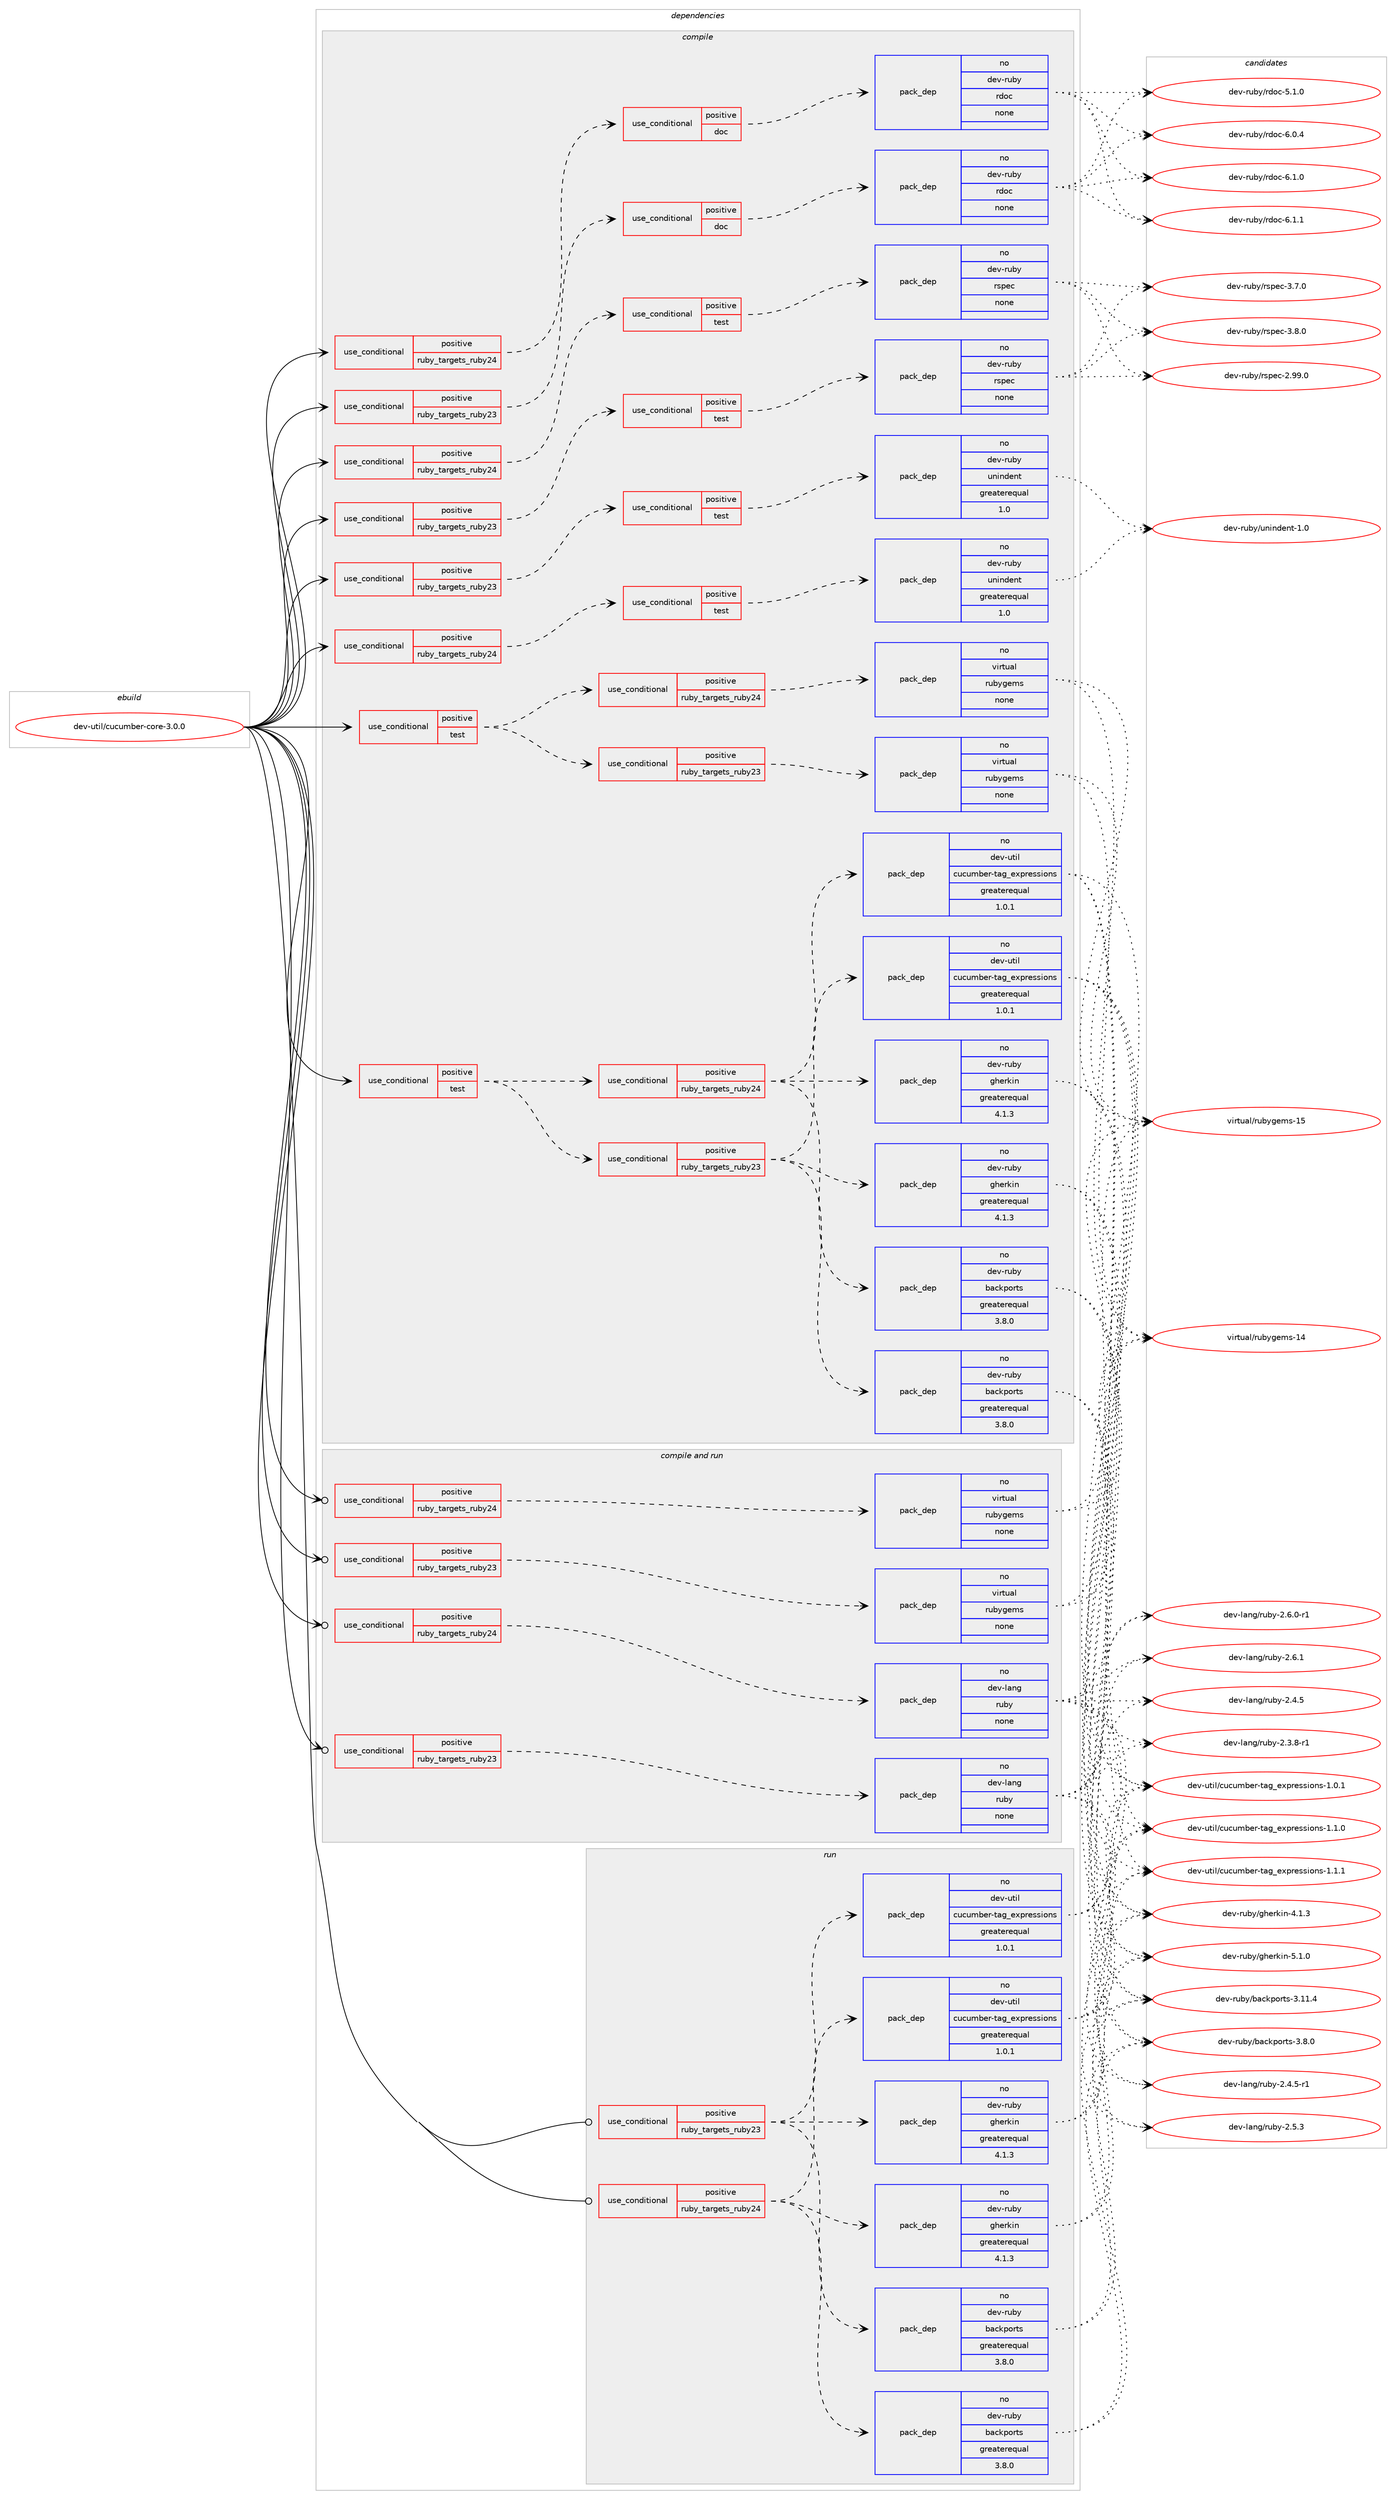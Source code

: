 digraph prolog {

# *************
# Graph options
# *************

newrank=true;
concentrate=true;
compound=true;
graph [rankdir=LR,fontname=Helvetica,fontsize=10,ranksep=1.5];#, ranksep=2.5, nodesep=0.2];
edge  [arrowhead=vee];
node  [fontname=Helvetica,fontsize=10];

# **********
# The ebuild
# **********

subgraph cluster_leftcol {
color=gray;
rank=same;
label=<<i>ebuild</i>>;
id [label="dev-util/cucumber-core-3.0.0", color=red, width=4, href="../dev-util/cucumber-core-3.0.0.svg"];
}

# ****************
# The dependencies
# ****************

subgraph cluster_midcol {
color=gray;
label=<<i>dependencies</i>>;
subgraph cluster_compile {
fillcolor="#eeeeee";
style=filled;
label=<<i>compile</i>>;
subgraph cond423698 {
dependency1543326 [label=<<TABLE BORDER="0" CELLBORDER="1" CELLSPACING="0" CELLPADDING="4"><TR><TD ROWSPAN="3" CELLPADDING="10">use_conditional</TD></TR><TR><TD>positive</TD></TR><TR><TD>ruby_targets_ruby23</TD></TR></TABLE>>, shape=none, color=red];
subgraph cond423699 {
dependency1543327 [label=<<TABLE BORDER="0" CELLBORDER="1" CELLSPACING="0" CELLPADDING="4"><TR><TD ROWSPAN="3" CELLPADDING="10">use_conditional</TD></TR><TR><TD>positive</TD></TR><TR><TD>doc</TD></TR></TABLE>>, shape=none, color=red];
subgraph pack1096007 {
dependency1543328 [label=<<TABLE BORDER="0" CELLBORDER="1" CELLSPACING="0" CELLPADDING="4" WIDTH="220"><TR><TD ROWSPAN="6" CELLPADDING="30">pack_dep</TD></TR><TR><TD WIDTH="110">no</TD></TR><TR><TD>dev-ruby</TD></TR><TR><TD>rdoc</TD></TR><TR><TD>none</TD></TR><TR><TD></TD></TR></TABLE>>, shape=none, color=blue];
}
dependency1543327:e -> dependency1543328:w [weight=20,style="dashed",arrowhead="vee"];
}
dependency1543326:e -> dependency1543327:w [weight=20,style="dashed",arrowhead="vee"];
}
id:e -> dependency1543326:w [weight=20,style="solid",arrowhead="vee"];
subgraph cond423700 {
dependency1543329 [label=<<TABLE BORDER="0" CELLBORDER="1" CELLSPACING="0" CELLPADDING="4"><TR><TD ROWSPAN="3" CELLPADDING="10">use_conditional</TD></TR><TR><TD>positive</TD></TR><TR><TD>ruby_targets_ruby23</TD></TR></TABLE>>, shape=none, color=red];
subgraph cond423701 {
dependency1543330 [label=<<TABLE BORDER="0" CELLBORDER="1" CELLSPACING="0" CELLPADDING="4"><TR><TD ROWSPAN="3" CELLPADDING="10">use_conditional</TD></TR><TR><TD>positive</TD></TR><TR><TD>test</TD></TR></TABLE>>, shape=none, color=red];
subgraph pack1096008 {
dependency1543331 [label=<<TABLE BORDER="0" CELLBORDER="1" CELLSPACING="0" CELLPADDING="4" WIDTH="220"><TR><TD ROWSPAN="6" CELLPADDING="30">pack_dep</TD></TR><TR><TD WIDTH="110">no</TD></TR><TR><TD>dev-ruby</TD></TR><TR><TD>rspec</TD></TR><TR><TD>none</TD></TR><TR><TD></TD></TR></TABLE>>, shape=none, color=blue];
}
dependency1543330:e -> dependency1543331:w [weight=20,style="dashed",arrowhead="vee"];
}
dependency1543329:e -> dependency1543330:w [weight=20,style="dashed",arrowhead="vee"];
}
id:e -> dependency1543329:w [weight=20,style="solid",arrowhead="vee"];
subgraph cond423702 {
dependency1543332 [label=<<TABLE BORDER="0" CELLBORDER="1" CELLSPACING="0" CELLPADDING="4"><TR><TD ROWSPAN="3" CELLPADDING="10">use_conditional</TD></TR><TR><TD>positive</TD></TR><TR><TD>ruby_targets_ruby23</TD></TR></TABLE>>, shape=none, color=red];
subgraph cond423703 {
dependency1543333 [label=<<TABLE BORDER="0" CELLBORDER="1" CELLSPACING="0" CELLPADDING="4"><TR><TD ROWSPAN="3" CELLPADDING="10">use_conditional</TD></TR><TR><TD>positive</TD></TR><TR><TD>test</TD></TR></TABLE>>, shape=none, color=red];
subgraph pack1096009 {
dependency1543334 [label=<<TABLE BORDER="0" CELLBORDER="1" CELLSPACING="0" CELLPADDING="4" WIDTH="220"><TR><TD ROWSPAN="6" CELLPADDING="30">pack_dep</TD></TR><TR><TD WIDTH="110">no</TD></TR><TR><TD>dev-ruby</TD></TR><TR><TD>unindent</TD></TR><TR><TD>greaterequal</TD></TR><TR><TD>1.0</TD></TR></TABLE>>, shape=none, color=blue];
}
dependency1543333:e -> dependency1543334:w [weight=20,style="dashed",arrowhead="vee"];
}
dependency1543332:e -> dependency1543333:w [weight=20,style="dashed",arrowhead="vee"];
}
id:e -> dependency1543332:w [weight=20,style="solid",arrowhead="vee"];
subgraph cond423704 {
dependency1543335 [label=<<TABLE BORDER="0" CELLBORDER="1" CELLSPACING="0" CELLPADDING="4"><TR><TD ROWSPAN="3" CELLPADDING="10">use_conditional</TD></TR><TR><TD>positive</TD></TR><TR><TD>ruby_targets_ruby24</TD></TR></TABLE>>, shape=none, color=red];
subgraph cond423705 {
dependency1543336 [label=<<TABLE BORDER="0" CELLBORDER="1" CELLSPACING="0" CELLPADDING="4"><TR><TD ROWSPAN="3" CELLPADDING="10">use_conditional</TD></TR><TR><TD>positive</TD></TR><TR><TD>doc</TD></TR></TABLE>>, shape=none, color=red];
subgraph pack1096010 {
dependency1543337 [label=<<TABLE BORDER="0" CELLBORDER="1" CELLSPACING="0" CELLPADDING="4" WIDTH="220"><TR><TD ROWSPAN="6" CELLPADDING="30">pack_dep</TD></TR><TR><TD WIDTH="110">no</TD></TR><TR><TD>dev-ruby</TD></TR><TR><TD>rdoc</TD></TR><TR><TD>none</TD></TR><TR><TD></TD></TR></TABLE>>, shape=none, color=blue];
}
dependency1543336:e -> dependency1543337:w [weight=20,style="dashed",arrowhead="vee"];
}
dependency1543335:e -> dependency1543336:w [weight=20,style="dashed",arrowhead="vee"];
}
id:e -> dependency1543335:w [weight=20,style="solid",arrowhead="vee"];
subgraph cond423706 {
dependency1543338 [label=<<TABLE BORDER="0" CELLBORDER="1" CELLSPACING="0" CELLPADDING="4"><TR><TD ROWSPAN="3" CELLPADDING="10">use_conditional</TD></TR><TR><TD>positive</TD></TR><TR><TD>ruby_targets_ruby24</TD></TR></TABLE>>, shape=none, color=red];
subgraph cond423707 {
dependency1543339 [label=<<TABLE BORDER="0" CELLBORDER="1" CELLSPACING="0" CELLPADDING="4"><TR><TD ROWSPAN="3" CELLPADDING="10">use_conditional</TD></TR><TR><TD>positive</TD></TR><TR><TD>test</TD></TR></TABLE>>, shape=none, color=red];
subgraph pack1096011 {
dependency1543340 [label=<<TABLE BORDER="0" CELLBORDER="1" CELLSPACING="0" CELLPADDING="4" WIDTH="220"><TR><TD ROWSPAN="6" CELLPADDING="30">pack_dep</TD></TR><TR><TD WIDTH="110">no</TD></TR><TR><TD>dev-ruby</TD></TR><TR><TD>rspec</TD></TR><TR><TD>none</TD></TR><TR><TD></TD></TR></TABLE>>, shape=none, color=blue];
}
dependency1543339:e -> dependency1543340:w [weight=20,style="dashed",arrowhead="vee"];
}
dependency1543338:e -> dependency1543339:w [weight=20,style="dashed",arrowhead="vee"];
}
id:e -> dependency1543338:w [weight=20,style="solid",arrowhead="vee"];
subgraph cond423708 {
dependency1543341 [label=<<TABLE BORDER="0" CELLBORDER="1" CELLSPACING="0" CELLPADDING="4"><TR><TD ROWSPAN="3" CELLPADDING="10">use_conditional</TD></TR><TR><TD>positive</TD></TR><TR><TD>ruby_targets_ruby24</TD></TR></TABLE>>, shape=none, color=red];
subgraph cond423709 {
dependency1543342 [label=<<TABLE BORDER="0" CELLBORDER="1" CELLSPACING="0" CELLPADDING="4"><TR><TD ROWSPAN="3" CELLPADDING="10">use_conditional</TD></TR><TR><TD>positive</TD></TR><TR><TD>test</TD></TR></TABLE>>, shape=none, color=red];
subgraph pack1096012 {
dependency1543343 [label=<<TABLE BORDER="0" CELLBORDER="1" CELLSPACING="0" CELLPADDING="4" WIDTH="220"><TR><TD ROWSPAN="6" CELLPADDING="30">pack_dep</TD></TR><TR><TD WIDTH="110">no</TD></TR><TR><TD>dev-ruby</TD></TR><TR><TD>unindent</TD></TR><TR><TD>greaterequal</TD></TR><TR><TD>1.0</TD></TR></TABLE>>, shape=none, color=blue];
}
dependency1543342:e -> dependency1543343:w [weight=20,style="dashed",arrowhead="vee"];
}
dependency1543341:e -> dependency1543342:w [weight=20,style="dashed",arrowhead="vee"];
}
id:e -> dependency1543341:w [weight=20,style="solid",arrowhead="vee"];
subgraph cond423710 {
dependency1543344 [label=<<TABLE BORDER="0" CELLBORDER="1" CELLSPACING="0" CELLPADDING="4"><TR><TD ROWSPAN="3" CELLPADDING="10">use_conditional</TD></TR><TR><TD>positive</TD></TR><TR><TD>test</TD></TR></TABLE>>, shape=none, color=red];
subgraph cond423711 {
dependency1543345 [label=<<TABLE BORDER="0" CELLBORDER="1" CELLSPACING="0" CELLPADDING="4"><TR><TD ROWSPAN="3" CELLPADDING="10">use_conditional</TD></TR><TR><TD>positive</TD></TR><TR><TD>ruby_targets_ruby23</TD></TR></TABLE>>, shape=none, color=red];
subgraph pack1096013 {
dependency1543346 [label=<<TABLE BORDER="0" CELLBORDER="1" CELLSPACING="0" CELLPADDING="4" WIDTH="220"><TR><TD ROWSPAN="6" CELLPADDING="30">pack_dep</TD></TR><TR><TD WIDTH="110">no</TD></TR><TR><TD>dev-ruby</TD></TR><TR><TD>backports</TD></TR><TR><TD>greaterequal</TD></TR><TR><TD>3.8.0</TD></TR></TABLE>>, shape=none, color=blue];
}
dependency1543345:e -> dependency1543346:w [weight=20,style="dashed",arrowhead="vee"];
subgraph pack1096014 {
dependency1543347 [label=<<TABLE BORDER="0" CELLBORDER="1" CELLSPACING="0" CELLPADDING="4" WIDTH="220"><TR><TD ROWSPAN="6" CELLPADDING="30">pack_dep</TD></TR><TR><TD WIDTH="110">no</TD></TR><TR><TD>dev-util</TD></TR><TR><TD>cucumber-tag_expressions</TD></TR><TR><TD>greaterequal</TD></TR><TR><TD>1.0.1</TD></TR></TABLE>>, shape=none, color=blue];
}
dependency1543345:e -> dependency1543347:w [weight=20,style="dashed",arrowhead="vee"];
subgraph pack1096015 {
dependency1543348 [label=<<TABLE BORDER="0" CELLBORDER="1" CELLSPACING="0" CELLPADDING="4" WIDTH="220"><TR><TD ROWSPAN="6" CELLPADDING="30">pack_dep</TD></TR><TR><TD WIDTH="110">no</TD></TR><TR><TD>dev-ruby</TD></TR><TR><TD>gherkin</TD></TR><TR><TD>greaterequal</TD></TR><TR><TD>4.1.3</TD></TR></TABLE>>, shape=none, color=blue];
}
dependency1543345:e -> dependency1543348:w [weight=20,style="dashed",arrowhead="vee"];
}
dependency1543344:e -> dependency1543345:w [weight=20,style="dashed",arrowhead="vee"];
subgraph cond423712 {
dependency1543349 [label=<<TABLE BORDER="0" CELLBORDER="1" CELLSPACING="0" CELLPADDING="4"><TR><TD ROWSPAN="3" CELLPADDING="10">use_conditional</TD></TR><TR><TD>positive</TD></TR><TR><TD>ruby_targets_ruby24</TD></TR></TABLE>>, shape=none, color=red];
subgraph pack1096016 {
dependency1543350 [label=<<TABLE BORDER="0" CELLBORDER="1" CELLSPACING="0" CELLPADDING="4" WIDTH="220"><TR><TD ROWSPAN="6" CELLPADDING="30">pack_dep</TD></TR><TR><TD WIDTH="110">no</TD></TR><TR><TD>dev-ruby</TD></TR><TR><TD>backports</TD></TR><TR><TD>greaterequal</TD></TR><TR><TD>3.8.0</TD></TR></TABLE>>, shape=none, color=blue];
}
dependency1543349:e -> dependency1543350:w [weight=20,style="dashed",arrowhead="vee"];
subgraph pack1096017 {
dependency1543351 [label=<<TABLE BORDER="0" CELLBORDER="1" CELLSPACING="0" CELLPADDING="4" WIDTH="220"><TR><TD ROWSPAN="6" CELLPADDING="30">pack_dep</TD></TR><TR><TD WIDTH="110">no</TD></TR><TR><TD>dev-util</TD></TR><TR><TD>cucumber-tag_expressions</TD></TR><TR><TD>greaterequal</TD></TR><TR><TD>1.0.1</TD></TR></TABLE>>, shape=none, color=blue];
}
dependency1543349:e -> dependency1543351:w [weight=20,style="dashed",arrowhead="vee"];
subgraph pack1096018 {
dependency1543352 [label=<<TABLE BORDER="0" CELLBORDER="1" CELLSPACING="0" CELLPADDING="4" WIDTH="220"><TR><TD ROWSPAN="6" CELLPADDING="30">pack_dep</TD></TR><TR><TD WIDTH="110">no</TD></TR><TR><TD>dev-ruby</TD></TR><TR><TD>gherkin</TD></TR><TR><TD>greaterequal</TD></TR><TR><TD>4.1.3</TD></TR></TABLE>>, shape=none, color=blue];
}
dependency1543349:e -> dependency1543352:w [weight=20,style="dashed",arrowhead="vee"];
}
dependency1543344:e -> dependency1543349:w [weight=20,style="dashed",arrowhead="vee"];
}
id:e -> dependency1543344:w [weight=20,style="solid",arrowhead="vee"];
subgraph cond423713 {
dependency1543353 [label=<<TABLE BORDER="0" CELLBORDER="1" CELLSPACING="0" CELLPADDING="4"><TR><TD ROWSPAN="3" CELLPADDING="10">use_conditional</TD></TR><TR><TD>positive</TD></TR><TR><TD>test</TD></TR></TABLE>>, shape=none, color=red];
subgraph cond423714 {
dependency1543354 [label=<<TABLE BORDER="0" CELLBORDER="1" CELLSPACING="0" CELLPADDING="4"><TR><TD ROWSPAN="3" CELLPADDING="10">use_conditional</TD></TR><TR><TD>positive</TD></TR><TR><TD>ruby_targets_ruby23</TD></TR></TABLE>>, shape=none, color=red];
subgraph pack1096019 {
dependency1543355 [label=<<TABLE BORDER="0" CELLBORDER="1" CELLSPACING="0" CELLPADDING="4" WIDTH="220"><TR><TD ROWSPAN="6" CELLPADDING="30">pack_dep</TD></TR><TR><TD WIDTH="110">no</TD></TR><TR><TD>virtual</TD></TR><TR><TD>rubygems</TD></TR><TR><TD>none</TD></TR><TR><TD></TD></TR></TABLE>>, shape=none, color=blue];
}
dependency1543354:e -> dependency1543355:w [weight=20,style="dashed",arrowhead="vee"];
}
dependency1543353:e -> dependency1543354:w [weight=20,style="dashed",arrowhead="vee"];
subgraph cond423715 {
dependency1543356 [label=<<TABLE BORDER="0" CELLBORDER="1" CELLSPACING="0" CELLPADDING="4"><TR><TD ROWSPAN="3" CELLPADDING="10">use_conditional</TD></TR><TR><TD>positive</TD></TR><TR><TD>ruby_targets_ruby24</TD></TR></TABLE>>, shape=none, color=red];
subgraph pack1096020 {
dependency1543357 [label=<<TABLE BORDER="0" CELLBORDER="1" CELLSPACING="0" CELLPADDING="4" WIDTH="220"><TR><TD ROWSPAN="6" CELLPADDING="30">pack_dep</TD></TR><TR><TD WIDTH="110">no</TD></TR><TR><TD>virtual</TD></TR><TR><TD>rubygems</TD></TR><TR><TD>none</TD></TR><TR><TD></TD></TR></TABLE>>, shape=none, color=blue];
}
dependency1543356:e -> dependency1543357:w [weight=20,style="dashed",arrowhead="vee"];
}
dependency1543353:e -> dependency1543356:w [weight=20,style="dashed",arrowhead="vee"];
}
id:e -> dependency1543353:w [weight=20,style="solid",arrowhead="vee"];
}
subgraph cluster_compileandrun {
fillcolor="#eeeeee";
style=filled;
label=<<i>compile and run</i>>;
subgraph cond423716 {
dependency1543358 [label=<<TABLE BORDER="0" CELLBORDER="1" CELLSPACING="0" CELLPADDING="4"><TR><TD ROWSPAN="3" CELLPADDING="10">use_conditional</TD></TR><TR><TD>positive</TD></TR><TR><TD>ruby_targets_ruby23</TD></TR></TABLE>>, shape=none, color=red];
subgraph pack1096021 {
dependency1543359 [label=<<TABLE BORDER="0" CELLBORDER="1" CELLSPACING="0" CELLPADDING="4" WIDTH="220"><TR><TD ROWSPAN="6" CELLPADDING="30">pack_dep</TD></TR><TR><TD WIDTH="110">no</TD></TR><TR><TD>dev-lang</TD></TR><TR><TD>ruby</TD></TR><TR><TD>none</TD></TR><TR><TD></TD></TR></TABLE>>, shape=none, color=blue];
}
dependency1543358:e -> dependency1543359:w [weight=20,style="dashed",arrowhead="vee"];
}
id:e -> dependency1543358:w [weight=20,style="solid",arrowhead="odotvee"];
subgraph cond423717 {
dependency1543360 [label=<<TABLE BORDER="0" CELLBORDER="1" CELLSPACING="0" CELLPADDING="4"><TR><TD ROWSPAN="3" CELLPADDING="10">use_conditional</TD></TR><TR><TD>positive</TD></TR><TR><TD>ruby_targets_ruby23</TD></TR></TABLE>>, shape=none, color=red];
subgraph pack1096022 {
dependency1543361 [label=<<TABLE BORDER="0" CELLBORDER="1" CELLSPACING="0" CELLPADDING="4" WIDTH="220"><TR><TD ROWSPAN="6" CELLPADDING="30">pack_dep</TD></TR><TR><TD WIDTH="110">no</TD></TR><TR><TD>virtual</TD></TR><TR><TD>rubygems</TD></TR><TR><TD>none</TD></TR><TR><TD></TD></TR></TABLE>>, shape=none, color=blue];
}
dependency1543360:e -> dependency1543361:w [weight=20,style="dashed",arrowhead="vee"];
}
id:e -> dependency1543360:w [weight=20,style="solid",arrowhead="odotvee"];
subgraph cond423718 {
dependency1543362 [label=<<TABLE BORDER="0" CELLBORDER="1" CELLSPACING="0" CELLPADDING="4"><TR><TD ROWSPAN="3" CELLPADDING="10">use_conditional</TD></TR><TR><TD>positive</TD></TR><TR><TD>ruby_targets_ruby24</TD></TR></TABLE>>, shape=none, color=red];
subgraph pack1096023 {
dependency1543363 [label=<<TABLE BORDER="0" CELLBORDER="1" CELLSPACING="0" CELLPADDING="4" WIDTH="220"><TR><TD ROWSPAN="6" CELLPADDING="30">pack_dep</TD></TR><TR><TD WIDTH="110">no</TD></TR><TR><TD>dev-lang</TD></TR><TR><TD>ruby</TD></TR><TR><TD>none</TD></TR><TR><TD></TD></TR></TABLE>>, shape=none, color=blue];
}
dependency1543362:e -> dependency1543363:w [weight=20,style="dashed",arrowhead="vee"];
}
id:e -> dependency1543362:w [weight=20,style="solid",arrowhead="odotvee"];
subgraph cond423719 {
dependency1543364 [label=<<TABLE BORDER="0" CELLBORDER="1" CELLSPACING="0" CELLPADDING="4"><TR><TD ROWSPAN="3" CELLPADDING="10">use_conditional</TD></TR><TR><TD>positive</TD></TR><TR><TD>ruby_targets_ruby24</TD></TR></TABLE>>, shape=none, color=red];
subgraph pack1096024 {
dependency1543365 [label=<<TABLE BORDER="0" CELLBORDER="1" CELLSPACING="0" CELLPADDING="4" WIDTH="220"><TR><TD ROWSPAN="6" CELLPADDING="30">pack_dep</TD></TR><TR><TD WIDTH="110">no</TD></TR><TR><TD>virtual</TD></TR><TR><TD>rubygems</TD></TR><TR><TD>none</TD></TR><TR><TD></TD></TR></TABLE>>, shape=none, color=blue];
}
dependency1543364:e -> dependency1543365:w [weight=20,style="dashed",arrowhead="vee"];
}
id:e -> dependency1543364:w [weight=20,style="solid",arrowhead="odotvee"];
}
subgraph cluster_run {
fillcolor="#eeeeee";
style=filled;
label=<<i>run</i>>;
subgraph cond423720 {
dependency1543366 [label=<<TABLE BORDER="0" CELLBORDER="1" CELLSPACING="0" CELLPADDING="4"><TR><TD ROWSPAN="3" CELLPADDING="10">use_conditional</TD></TR><TR><TD>positive</TD></TR><TR><TD>ruby_targets_ruby23</TD></TR></TABLE>>, shape=none, color=red];
subgraph pack1096025 {
dependency1543367 [label=<<TABLE BORDER="0" CELLBORDER="1" CELLSPACING="0" CELLPADDING="4" WIDTH="220"><TR><TD ROWSPAN="6" CELLPADDING="30">pack_dep</TD></TR><TR><TD WIDTH="110">no</TD></TR><TR><TD>dev-ruby</TD></TR><TR><TD>backports</TD></TR><TR><TD>greaterequal</TD></TR><TR><TD>3.8.0</TD></TR></TABLE>>, shape=none, color=blue];
}
dependency1543366:e -> dependency1543367:w [weight=20,style="dashed",arrowhead="vee"];
subgraph pack1096026 {
dependency1543368 [label=<<TABLE BORDER="0" CELLBORDER="1" CELLSPACING="0" CELLPADDING="4" WIDTH="220"><TR><TD ROWSPAN="6" CELLPADDING="30">pack_dep</TD></TR><TR><TD WIDTH="110">no</TD></TR><TR><TD>dev-util</TD></TR><TR><TD>cucumber-tag_expressions</TD></TR><TR><TD>greaterequal</TD></TR><TR><TD>1.0.1</TD></TR></TABLE>>, shape=none, color=blue];
}
dependency1543366:e -> dependency1543368:w [weight=20,style="dashed",arrowhead="vee"];
subgraph pack1096027 {
dependency1543369 [label=<<TABLE BORDER="0" CELLBORDER="1" CELLSPACING="0" CELLPADDING="4" WIDTH="220"><TR><TD ROWSPAN="6" CELLPADDING="30">pack_dep</TD></TR><TR><TD WIDTH="110">no</TD></TR><TR><TD>dev-ruby</TD></TR><TR><TD>gherkin</TD></TR><TR><TD>greaterequal</TD></TR><TR><TD>4.1.3</TD></TR></TABLE>>, shape=none, color=blue];
}
dependency1543366:e -> dependency1543369:w [weight=20,style="dashed",arrowhead="vee"];
}
id:e -> dependency1543366:w [weight=20,style="solid",arrowhead="odot"];
subgraph cond423721 {
dependency1543370 [label=<<TABLE BORDER="0" CELLBORDER="1" CELLSPACING="0" CELLPADDING="4"><TR><TD ROWSPAN="3" CELLPADDING="10">use_conditional</TD></TR><TR><TD>positive</TD></TR><TR><TD>ruby_targets_ruby24</TD></TR></TABLE>>, shape=none, color=red];
subgraph pack1096028 {
dependency1543371 [label=<<TABLE BORDER="0" CELLBORDER="1" CELLSPACING="0" CELLPADDING="4" WIDTH="220"><TR><TD ROWSPAN="6" CELLPADDING="30">pack_dep</TD></TR><TR><TD WIDTH="110">no</TD></TR><TR><TD>dev-ruby</TD></TR><TR><TD>backports</TD></TR><TR><TD>greaterequal</TD></TR><TR><TD>3.8.0</TD></TR></TABLE>>, shape=none, color=blue];
}
dependency1543370:e -> dependency1543371:w [weight=20,style="dashed",arrowhead="vee"];
subgraph pack1096029 {
dependency1543372 [label=<<TABLE BORDER="0" CELLBORDER="1" CELLSPACING="0" CELLPADDING="4" WIDTH="220"><TR><TD ROWSPAN="6" CELLPADDING="30">pack_dep</TD></TR><TR><TD WIDTH="110">no</TD></TR><TR><TD>dev-util</TD></TR><TR><TD>cucumber-tag_expressions</TD></TR><TR><TD>greaterequal</TD></TR><TR><TD>1.0.1</TD></TR></TABLE>>, shape=none, color=blue];
}
dependency1543370:e -> dependency1543372:w [weight=20,style="dashed",arrowhead="vee"];
subgraph pack1096030 {
dependency1543373 [label=<<TABLE BORDER="0" CELLBORDER="1" CELLSPACING="0" CELLPADDING="4" WIDTH="220"><TR><TD ROWSPAN="6" CELLPADDING="30">pack_dep</TD></TR><TR><TD WIDTH="110">no</TD></TR><TR><TD>dev-ruby</TD></TR><TR><TD>gherkin</TD></TR><TR><TD>greaterequal</TD></TR><TR><TD>4.1.3</TD></TR></TABLE>>, shape=none, color=blue];
}
dependency1543370:e -> dependency1543373:w [weight=20,style="dashed",arrowhead="vee"];
}
id:e -> dependency1543370:w [weight=20,style="solid",arrowhead="odot"];
}
}

# **************
# The candidates
# **************

subgraph cluster_choices {
rank=same;
color=gray;
label=<<i>candidates</i>>;

subgraph choice1096007 {
color=black;
nodesep=1;
choice10010111845114117981214711410011199455346494648 [label="dev-ruby/rdoc-5.1.0", color=red, width=4,href="../dev-ruby/rdoc-5.1.0.svg"];
choice10010111845114117981214711410011199455446484652 [label="dev-ruby/rdoc-6.0.4", color=red, width=4,href="../dev-ruby/rdoc-6.0.4.svg"];
choice10010111845114117981214711410011199455446494648 [label="dev-ruby/rdoc-6.1.0", color=red, width=4,href="../dev-ruby/rdoc-6.1.0.svg"];
choice10010111845114117981214711410011199455446494649 [label="dev-ruby/rdoc-6.1.1", color=red, width=4,href="../dev-ruby/rdoc-6.1.1.svg"];
dependency1543328:e -> choice10010111845114117981214711410011199455346494648:w [style=dotted,weight="100"];
dependency1543328:e -> choice10010111845114117981214711410011199455446484652:w [style=dotted,weight="100"];
dependency1543328:e -> choice10010111845114117981214711410011199455446494648:w [style=dotted,weight="100"];
dependency1543328:e -> choice10010111845114117981214711410011199455446494649:w [style=dotted,weight="100"];
}
subgraph choice1096008 {
color=black;
nodesep=1;
choice1001011184511411798121471141151121019945504657574648 [label="dev-ruby/rspec-2.99.0", color=red, width=4,href="../dev-ruby/rspec-2.99.0.svg"];
choice10010111845114117981214711411511210199455146554648 [label="dev-ruby/rspec-3.7.0", color=red, width=4,href="../dev-ruby/rspec-3.7.0.svg"];
choice10010111845114117981214711411511210199455146564648 [label="dev-ruby/rspec-3.8.0", color=red, width=4,href="../dev-ruby/rspec-3.8.0.svg"];
dependency1543331:e -> choice1001011184511411798121471141151121019945504657574648:w [style=dotted,weight="100"];
dependency1543331:e -> choice10010111845114117981214711411511210199455146554648:w [style=dotted,weight="100"];
dependency1543331:e -> choice10010111845114117981214711411511210199455146564648:w [style=dotted,weight="100"];
}
subgraph choice1096009 {
color=black;
nodesep=1;
choice10010111845114117981214711711010511010010111011645494648 [label="dev-ruby/unindent-1.0", color=red, width=4,href="../dev-ruby/unindent-1.0.svg"];
dependency1543334:e -> choice10010111845114117981214711711010511010010111011645494648:w [style=dotted,weight="100"];
}
subgraph choice1096010 {
color=black;
nodesep=1;
choice10010111845114117981214711410011199455346494648 [label="dev-ruby/rdoc-5.1.0", color=red, width=4,href="../dev-ruby/rdoc-5.1.0.svg"];
choice10010111845114117981214711410011199455446484652 [label="dev-ruby/rdoc-6.0.4", color=red, width=4,href="../dev-ruby/rdoc-6.0.4.svg"];
choice10010111845114117981214711410011199455446494648 [label="dev-ruby/rdoc-6.1.0", color=red, width=4,href="../dev-ruby/rdoc-6.1.0.svg"];
choice10010111845114117981214711410011199455446494649 [label="dev-ruby/rdoc-6.1.1", color=red, width=4,href="../dev-ruby/rdoc-6.1.1.svg"];
dependency1543337:e -> choice10010111845114117981214711410011199455346494648:w [style=dotted,weight="100"];
dependency1543337:e -> choice10010111845114117981214711410011199455446484652:w [style=dotted,weight="100"];
dependency1543337:e -> choice10010111845114117981214711410011199455446494648:w [style=dotted,weight="100"];
dependency1543337:e -> choice10010111845114117981214711410011199455446494649:w [style=dotted,weight="100"];
}
subgraph choice1096011 {
color=black;
nodesep=1;
choice1001011184511411798121471141151121019945504657574648 [label="dev-ruby/rspec-2.99.0", color=red, width=4,href="../dev-ruby/rspec-2.99.0.svg"];
choice10010111845114117981214711411511210199455146554648 [label="dev-ruby/rspec-3.7.0", color=red, width=4,href="../dev-ruby/rspec-3.7.0.svg"];
choice10010111845114117981214711411511210199455146564648 [label="dev-ruby/rspec-3.8.0", color=red, width=4,href="../dev-ruby/rspec-3.8.0.svg"];
dependency1543340:e -> choice1001011184511411798121471141151121019945504657574648:w [style=dotted,weight="100"];
dependency1543340:e -> choice10010111845114117981214711411511210199455146554648:w [style=dotted,weight="100"];
dependency1543340:e -> choice10010111845114117981214711411511210199455146564648:w [style=dotted,weight="100"];
}
subgraph choice1096012 {
color=black;
nodesep=1;
choice10010111845114117981214711711010511010010111011645494648 [label="dev-ruby/unindent-1.0", color=red, width=4,href="../dev-ruby/unindent-1.0.svg"];
dependency1543343:e -> choice10010111845114117981214711711010511010010111011645494648:w [style=dotted,weight="100"];
}
subgraph choice1096013 {
color=black;
nodesep=1;
choice10010111845114117981214798979910711211111411611545514649494652 [label="dev-ruby/backports-3.11.4", color=red, width=4,href="../dev-ruby/backports-3.11.4.svg"];
choice100101118451141179812147989799107112111114116115455146564648 [label="dev-ruby/backports-3.8.0", color=red, width=4,href="../dev-ruby/backports-3.8.0.svg"];
dependency1543346:e -> choice10010111845114117981214798979910711211111411611545514649494652:w [style=dotted,weight="100"];
dependency1543346:e -> choice100101118451141179812147989799107112111114116115455146564648:w [style=dotted,weight="100"];
}
subgraph choice1096014 {
color=black;
nodesep=1;
choice1001011184511711610510847991179911710998101114451169710395101120112114101115115105111110115454946484649 [label="dev-util/cucumber-tag_expressions-1.0.1", color=red, width=4,href="../dev-util/cucumber-tag_expressions-1.0.1.svg"];
choice1001011184511711610510847991179911710998101114451169710395101120112114101115115105111110115454946494648 [label="dev-util/cucumber-tag_expressions-1.1.0", color=red, width=4,href="../dev-util/cucumber-tag_expressions-1.1.0.svg"];
choice1001011184511711610510847991179911710998101114451169710395101120112114101115115105111110115454946494649 [label="dev-util/cucumber-tag_expressions-1.1.1", color=red, width=4,href="../dev-util/cucumber-tag_expressions-1.1.1.svg"];
dependency1543347:e -> choice1001011184511711610510847991179911710998101114451169710395101120112114101115115105111110115454946484649:w [style=dotted,weight="100"];
dependency1543347:e -> choice1001011184511711610510847991179911710998101114451169710395101120112114101115115105111110115454946494648:w [style=dotted,weight="100"];
dependency1543347:e -> choice1001011184511711610510847991179911710998101114451169710395101120112114101115115105111110115454946494649:w [style=dotted,weight="100"];
}
subgraph choice1096015 {
color=black;
nodesep=1;
choice100101118451141179812147103104101114107105110455246494651 [label="dev-ruby/gherkin-4.1.3", color=red, width=4,href="../dev-ruby/gherkin-4.1.3.svg"];
choice100101118451141179812147103104101114107105110455346494648 [label="dev-ruby/gherkin-5.1.0", color=red, width=4,href="../dev-ruby/gherkin-5.1.0.svg"];
dependency1543348:e -> choice100101118451141179812147103104101114107105110455246494651:w [style=dotted,weight="100"];
dependency1543348:e -> choice100101118451141179812147103104101114107105110455346494648:w [style=dotted,weight="100"];
}
subgraph choice1096016 {
color=black;
nodesep=1;
choice10010111845114117981214798979910711211111411611545514649494652 [label="dev-ruby/backports-3.11.4", color=red, width=4,href="../dev-ruby/backports-3.11.4.svg"];
choice100101118451141179812147989799107112111114116115455146564648 [label="dev-ruby/backports-3.8.0", color=red, width=4,href="../dev-ruby/backports-3.8.0.svg"];
dependency1543350:e -> choice10010111845114117981214798979910711211111411611545514649494652:w [style=dotted,weight="100"];
dependency1543350:e -> choice100101118451141179812147989799107112111114116115455146564648:w [style=dotted,weight="100"];
}
subgraph choice1096017 {
color=black;
nodesep=1;
choice1001011184511711610510847991179911710998101114451169710395101120112114101115115105111110115454946484649 [label="dev-util/cucumber-tag_expressions-1.0.1", color=red, width=4,href="../dev-util/cucumber-tag_expressions-1.0.1.svg"];
choice1001011184511711610510847991179911710998101114451169710395101120112114101115115105111110115454946494648 [label="dev-util/cucumber-tag_expressions-1.1.0", color=red, width=4,href="../dev-util/cucumber-tag_expressions-1.1.0.svg"];
choice1001011184511711610510847991179911710998101114451169710395101120112114101115115105111110115454946494649 [label="dev-util/cucumber-tag_expressions-1.1.1", color=red, width=4,href="../dev-util/cucumber-tag_expressions-1.1.1.svg"];
dependency1543351:e -> choice1001011184511711610510847991179911710998101114451169710395101120112114101115115105111110115454946484649:w [style=dotted,weight="100"];
dependency1543351:e -> choice1001011184511711610510847991179911710998101114451169710395101120112114101115115105111110115454946494648:w [style=dotted,weight="100"];
dependency1543351:e -> choice1001011184511711610510847991179911710998101114451169710395101120112114101115115105111110115454946494649:w [style=dotted,weight="100"];
}
subgraph choice1096018 {
color=black;
nodesep=1;
choice100101118451141179812147103104101114107105110455246494651 [label="dev-ruby/gherkin-4.1.3", color=red, width=4,href="../dev-ruby/gherkin-4.1.3.svg"];
choice100101118451141179812147103104101114107105110455346494648 [label="dev-ruby/gherkin-5.1.0", color=red, width=4,href="../dev-ruby/gherkin-5.1.0.svg"];
dependency1543352:e -> choice100101118451141179812147103104101114107105110455246494651:w [style=dotted,weight="100"];
dependency1543352:e -> choice100101118451141179812147103104101114107105110455346494648:w [style=dotted,weight="100"];
}
subgraph choice1096019 {
color=black;
nodesep=1;
choice118105114116117971084711411798121103101109115454952 [label="virtual/rubygems-14", color=red, width=4,href="../virtual/rubygems-14.svg"];
choice118105114116117971084711411798121103101109115454953 [label="virtual/rubygems-15", color=red, width=4,href="../virtual/rubygems-15.svg"];
dependency1543355:e -> choice118105114116117971084711411798121103101109115454952:w [style=dotted,weight="100"];
dependency1543355:e -> choice118105114116117971084711411798121103101109115454953:w [style=dotted,weight="100"];
}
subgraph choice1096020 {
color=black;
nodesep=1;
choice118105114116117971084711411798121103101109115454952 [label="virtual/rubygems-14", color=red, width=4,href="../virtual/rubygems-14.svg"];
choice118105114116117971084711411798121103101109115454953 [label="virtual/rubygems-15", color=red, width=4,href="../virtual/rubygems-15.svg"];
dependency1543357:e -> choice118105114116117971084711411798121103101109115454952:w [style=dotted,weight="100"];
dependency1543357:e -> choice118105114116117971084711411798121103101109115454953:w [style=dotted,weight="100"];
}
subgraph choice1096021 {
color=black;
nodesep=1;
choice100101118451089711010347114117981214550465146564511449 [label="dev-lang/ruby-2.3.8-r1", color=red, width=4,href="../dev-lang/ruby-2.3.8-r1.svg"];
choice10010111845108971101034711411798121455046524653 [label="dev-lang/ruby-2.4.5", color=red, width=4,href="../dev-lang/ruby-2.4.5.svg"];
choice100101118451089711010347114117981214550465246534511449 [label="dev-lang/ruby-2.4.5-r1", color=red, width=4,href="../dev-lang/ruby-2.4.5-r1.svg"];
choice10010111845108971101034711411798121455046534651 [label="dev-lang/ruby-2.5.3", color=red, width=4,href="../dev-lang/ruby-2.5.3.svg"];
choice100101118451089711010347114117981214550465446484511449 [label="dev-lang/ruby-2.6.0-r1", color=red, width=4,href="../dev-lang/ruby-2.6.0-r1.svg"];
choice10010111845108971101034711411798121455046544649 [label="dev-lang/ruby-2.6.1", color=red, width=4,href="../dev-lang/ruby-2.6.1.svg"];
dependency1543359:e -> choice100101118451089711010347114117981214550465146564511449:w [style=dotted,weight="100"];
dependency1543359:e -> choice10010111845108971101034711411798121455046524653:w [style=dotted,weight="100"];
dependency1543359:e -> choice100101118451089711010347114117981214550465246534511449:w [style=dotted,weight="100"];
dependency1543359:e -> choice10010111845108971101034711411798121455046534651:w [style=dotted,weight="100"];
dependency1543359:e -> choice100101118451089711010347114117981214550465446484511449:w [style=dotted,weight="100"];
dependency1543359:e -> choice10010111845108971101034711411798121455046544649:w [style=dotted,weight="100"];
}
subgraph choice1096022 {
color=black;
nodesep=1;
choice118105114116117971084711411798121103101109115454952 [label="virtual/rubygems-14", color=red, width=4,href="../virtual/rubygems-14.svg"];
choice118105114116117971084711411798121103101109115454953 [label="virtual/rubygems-15", color=red, width=4,href="../virtual/rubygems-15.svg"];
dependency1543361:e -> choice118105114116117971084711411798121103101109115454952:w [style=dotted,weight="100"];
dependency1543361:e -> choice118105114116117971084711411798121103101109115454953:w [style=dotted,weight="100"];
}
subgraph choice1096023 {
color=black;
nodesep=1;
choice100101118451089711010347114117981214550465146564511449 [label="dev-lang/ruby-2.3.8-r1", color=red, width=4,href="../dev-lang/ruby-2.3.8-r1.svg"];
choice10010111845108971101034711411798121455046524653 [label="dev-lang/ruby-2.4.5", color=red, width=4,href="../dev-lang/ruby-2.4.5.svg"];
choice100101118451089711010347114117981214550465246534511449 [label="dev-lang/ruby-2.4.5-r1", color=red, width=4,href="../dev-lang/ruby-2.4.5-r1.svg"];
choice10010111845108971101034711411798121455046534651 [label="dev-lang/ruby-2.5.3", color=red, width=4,href="../dev-lang/ruby-2.5.3.svg"];
choice100101118451089711010347114117981214550465446484511449 [label="dev-lang/ruby-2.6.0-r1", color=red, width=4,href="../dev-lang/ruby-2.6.0-r1.svg"];
choice10010111845108971101034711411798121455046544649 [label="dev-lang/ruby-2.6.1", color=red, width=4,href="../dev-lang/ruby-2.6.1.svg"];
dependency1543363:e -> choice100101118451089711010347114117981214550465146564511449:w [style=dotted,weight="100"];
dependency1543363:e -> choice10010111845108971101034711411798121455046524653:w [style=dotted,weight="100"];
dependency1543363:e -> choice100101118451089711010347114117981214550465246534511449:w [style=dotted,weight="100"];
dependency1543363:e -> choice10010111845108971101034711411798121455046534651:w [style=dotted,weight="100"];
dependency1543363:e -> choice100101118451089711010347114117981214550465446484511449:w [style=dotted,weight="100"];
dependency1543363:e -> choice10010111845108971101034711411798121455046544649:w [style=dotted,weight="100"];
}
subgraph choice1096024 {
color=black;
nodesep=1;
choice118105114116117971084711411798121103101109115454952 [label="virtual/rubygems-14", color=red, width=4,href="../virtual/rubygems-14.svg"];
choice118105114116117971084711411798121103101109115454953 [label="virtual/rubygems-15", color=red, width=4,href="../virtual/rubygems-15.svg"];
dependency1543365:e -> choice118105114116117971084711411798121103101109115454952:w [style=dotted,weight="100"];
dependency1543365:e -> choice118105114116117971084711411798121103101109115454953:w [style=dotted,weight="100"];
}
subgraph choice1096025 {
color=black;
nodesep=1;
choice10010111845114117981214798979910711211111411611545514649494652 [label="dev-ruby/backports-3.11.4", color=red, width=4,href="../dev-ruby/backports-3.11.4.svg"];
choice100101118451141179812147989799107112111114116115455146564648 [label="dev-ruby/backports-3.8.0", color=red, width=4,href="../dev-ruby/backports-3.8.0.svg"];
dependency1543367:e -> choice10010111845114117981214798979910711211111411611545514649494652:w [style=dotted,weight="100"];
dependency1543367:e -> choice100101118451141179812147989799107112111114116115455146564648:w [style=dotted,weight="100"];
}
subgraph choice1096026 {
color=black;
nodesep=1;
choice1001011184511711610510847991179911710998101114451169710395101120112114101115115105111110115454946484649 [label="dev-util/cucumber-tag_expressions-1.0.1", color=red, width=4,href="../dev-util/cucumber-tag_expressions-1.0.1.svg"];
choice1001011184511711610510847991179911710998101114451169710395101120112114101115115105111110115454946494648 [label="dev-util/cucumber-tag_expressions-1.1.0", color=red, width=4,href="../dev-util/cucumber-tag_expressions-1.1.0.svg"];
choice1001011184511711610510847991179911710998101114451169710395101120112114101115115105111110115454946494649 [label="dev-util/cucumber-tag_expressions-1.1.1", color=red, width=4,href="../dev-util/cucumber-tag_expressions-1.1.1.svg"];
dependency1543368:e -> choice1001011184511711610510847991179911710998101114451169710395101120112114101115115105111110115454946484649:w [style=dotted,weight="100"];
dependency1543368:e -> choice1001011184511711610510847991179911710998101114451169710395101120112114101115115105111110115454946494648:w [style=dotted,weight="100"];
dependency1543368:e -> choice1001011184511711610510847991179911710998101114451169710395101120112114101115115105111110115454946494649:w [style=dotted,weight="100"];
}
subgraph choice1096027 {
color=black;
nodesep=1;
choice100101118451141179812147103104101114107105110455246494651 [label="dev-ruby/gherkin-4.1.3", color=red, width=4,href="../dev-ruby/gherkin-4.1.3.svg"];
choice100101118451141179812147103104101114107105110455346494648 [label="dev-ruby/gherkin-5.1.0", color=red, width=4,href="../dev-ruby/gherkin-5.1.0.svg"];
dependency1543369:e -> choice100101118451141179812147103104101114107105110455246494651:w [style=dotted,weight="100"];
dependency1543369:e -> choice100101118451141179812147103104101114107105110455346494648:w [style=dotted,weight="100"];
}
subgraph choice1096028 {
color=black;
nodesep=1;
choice10010111845114117981214798979910711211111411611545514649494652 [label="dev-ruby/backports-3.11.4", color=red, width=4,href="../dev-ruby/backports-3.11.4.svg"];
choice100101118451141179812147989799107112111114116115455146564648 [label="dev-ruby/backports-3.8.0", color=red, width=4,href="../dev-ruby/backports-3.8.0.svg"];
dependency1543371:e -> choice10010111845114117981214798979910711211111411611545514649494652:w [style=dotted,weight="100"];
dependency1543371:e -> choice100101118451141179812147989799107112111114116115455146564648:w [style=dotted,weight="100"];
}
subgraph choice1096029 {
color=black;
nodesep=1;
choice1001011184511711610510847991179911710998101114451169710395101120112114101115115105111110115454946484649 [label="dev-util/cucumber-tag_expressions-1.0.1", color=red, width=4,href="../dev-util/cucumber-tag_expressions-1.0.1.svg"];
choice1001011184511711610510847991179911710998101114451169710395101120112114101115115105111110115454946494648 [label="dev-util/cucumber-tag_expressions-1.1.0", color=red, width=4,href="../dev-util/cucumber-tag_expressions-1.1.0.svg"];
choice1001011184511711610510847991179911710998101114451169710395101120112114101115115105111110115454946494649 [label="dev-util/cucumber-tag_expressions-1.1.1", color=red, width=4,href="../dev-util/cucumber-tag_expressions-1.1.1.svg"];
dependency1543372:e -> choice1001011184511711610510847991179911710998101114451169710395101120112114101115115105111110115454946484649:w [style=dotted,weight="100"];
dependency1543372:e -> choice1001011184511711610510847991179911710998101114451169710395101120112114101115115105111110115454946494648:w [style=dotted,weight="100"];
dependency1543372:e -> choice1001011184511711610510847991179911710998101114451169710395101120112114101115115105111110115454946494649:w [style=dotted,weight="100"];
}
subgraph choice1096030 {
color=black;
nodesep=1;
choice100101118451141179812147103104101114107105110455246494651 [label="dev-ruby/gherkin-4.1.3", color=red, width=4,href="../dev-ruby/gherkin-4.1.3.svg"];
choice100101118451141179812147103104101114107105110455346494648 [label="dev-ruby/gherkin-5.1.0", color=red, width=4,href="../dev-ruby/gherkin-5.1.0.svg"];
dependency1543373:e -> choice100101118451141179812147103104101114107105110455246494651:w [style=dotted,weight="100"];
dependency1543373:e -> choice100101118451141179812147103104101114107105110455346494648:w [style=dotted,weight="100"];
}
}

}
